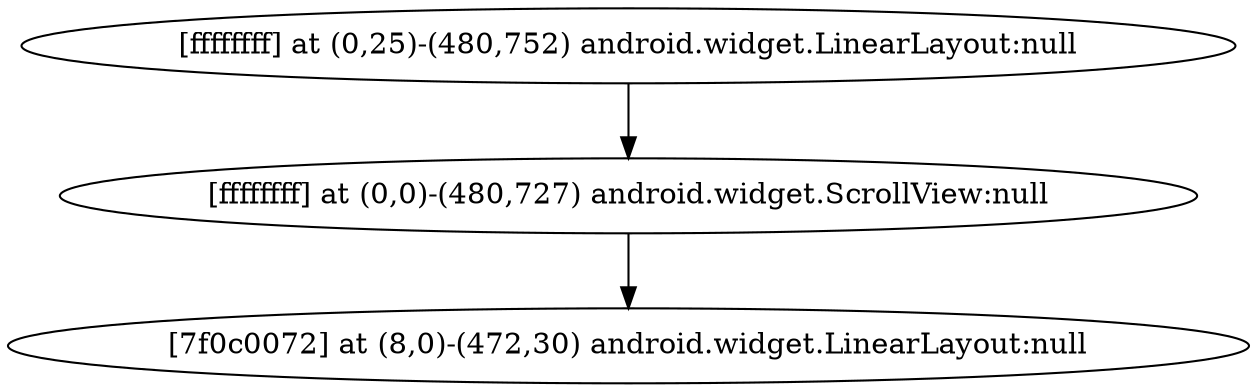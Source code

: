 strict digraph G {
  1 [ label="[ffffffff] at (0,25)-(480,752) android.widget.LinearLayout:null" ];
  2 [ label="[ffffffff] at (0,0)-(480,727) android.widget.ScrollView:null" ];
  3 [ label="[7f0c0072] at (8,0)-(472,30) android.widget.LinearLayout:null" ];
  1 -> 2;
  2 -> 3;
}
